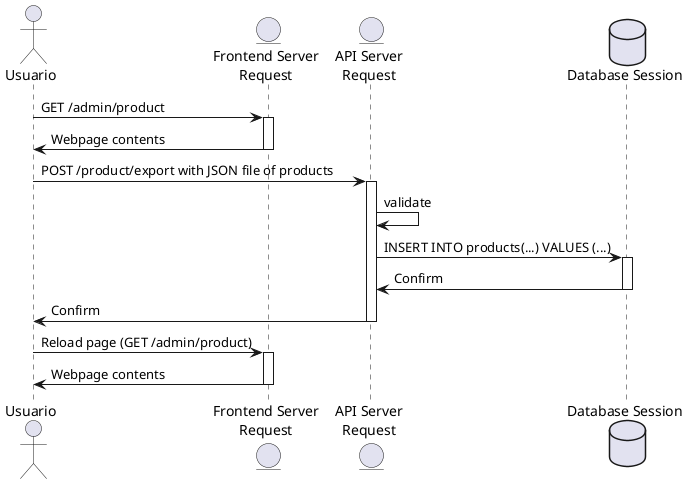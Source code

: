 @startuml sequence1

actor "Usuario" as user
entity "Frontend Server\nRequest" as fe
entity "API Server\nRequest" as api
database "Database Session" as db

user -> fe : GET /admin/product
activate fe
fe -> user : Webpage contents
deactivate fe
user -> api : POST /product/export with JSON file of products
activate api
api -> api : validate
api -> db : INSERT INTO products(...) VALUES (...)
activate db
db -> api : Confirm
deactivate db
api -> user : Confirm
deactivate api
user -> fe : Reload page (GET /admin/product)
activate fe
fe -> user : Webpage contents
deactivate fe

@enduml